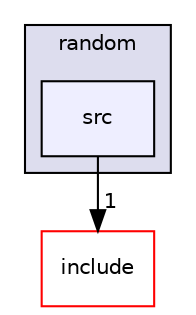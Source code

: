 digraph "C:/Users/folae/Documents/Code/Big-Projects/ArkScript/Ark/lib/modules/random/src" {
  compound=true
  node [ fontsize="10", fontname="Helvetica"];
  edge [ labelfontsize="10", labelfontname="Helvetica"];
  subgraph clusterdir_d8411377429e990023c4fcdabdec29bc {
    graph [ bgcolor="#ddddee", pencolor="black", label="random" fontname="Helvetica", fontsize="10", URL="dir_d8411377429e990023c4fcdabdec29bc.html"]
  dir_e0869c57fbc08fe9ed92ffdeefc8c407 [shape=box, label="src", style="filled", fillcolor="#eeeeff", pencolor="black", URL="dir_e0869c57fbc08fe9ed92ffdeefc8c407.html"];
  }
  dir_ee54abb1d0914f5c6987d7690c8d0f8d [shape=box label="include" fillcolor="white" style="filled" color="red" URL="dir_ee54abb1d0914f5c6987d7690c8d0f8d.html"];
  dir_e0869c57fbc08fe9ed92ffdeefc8c407->dir_ee54abb1d0914f5c6987d7690c8d0f8d [headlabel="1", labeldistance=1.5 headhref="dir_000048_000031.html"];
}
